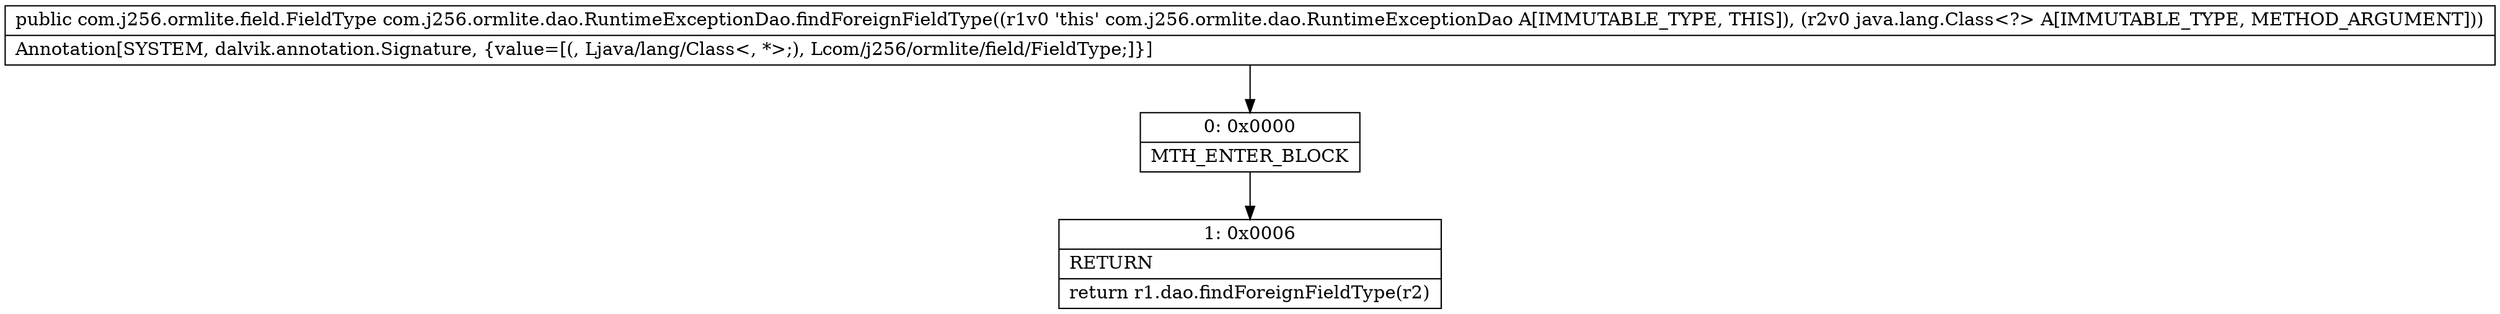 digraph "CFG forcom.j256.ormlite.dao.RuntimeExceptionDao.findForeignFieldType(Ljava\/lang\/Class;)Lcom\/j256\/ormlite\/field\/FieldType;" {
Node_0 [shape=record,label="{0\:\ 0x0000|MTH_ENTER_BLOCK\l}"];
Node_1 [shape=record,label="{1\:\ 0x0006|RETURN\l|return r1.dao.findForeignFieldType(r2)\l}"];
MethodNode[shape=record,label="{public com.j256.ormlite.field.FieldType com.j256.ormlite.dao.RuntimeExceptionDao.findForeignFieldType((r1v0 'this' com.j256.ormlite.dao.RuntimeExceptionDao A[IMMUTABLE_TYPE, THIS]), (r2v0 java.lang.Class\<?\> A[IMMUTABLE_TYPE, METHOD_ARGUMENT]))  | Annotation[SYSTEM, dalvik.annotation.Signature, \{value=[(, Ljava\/lang\/Class\<, *\>;), Lcom\/j256\/ormlite\/field\/FieldType;]\}]\l}"];
MethodNode -> Node_0;
Node_0 -> Node_1;
}


